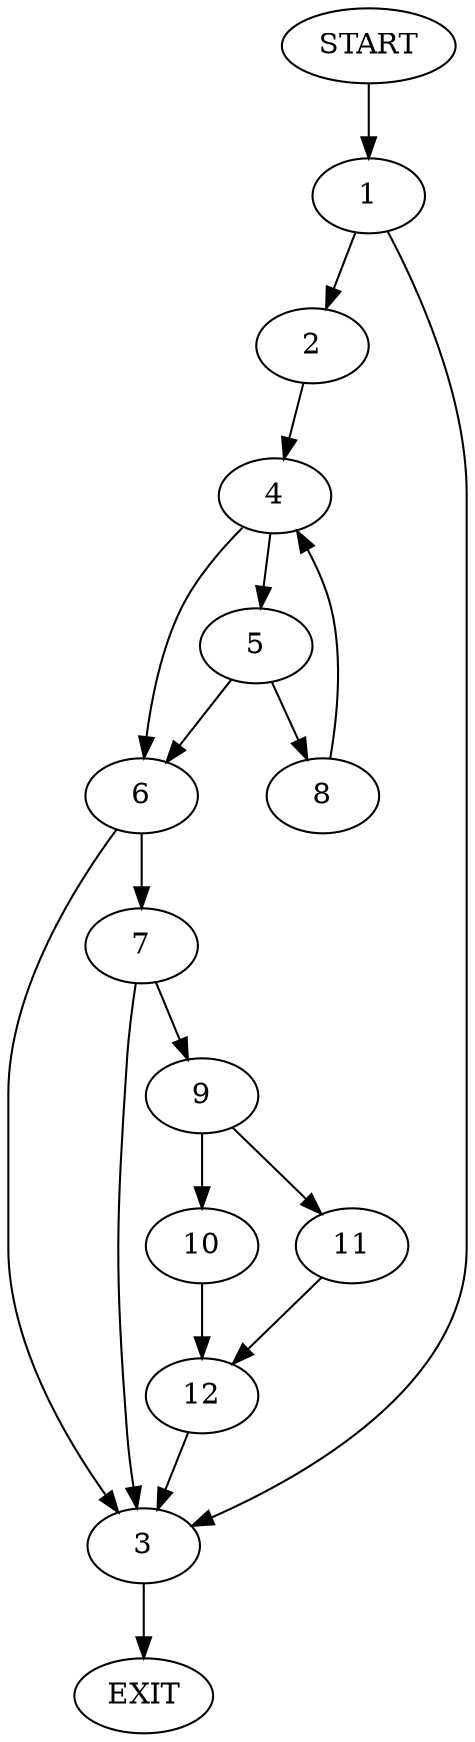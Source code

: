 digraph {
0 [label="START"];
1;
2;
3;
4;
5;
6;
7;
8;
9;
10;
11;
12;
13 [label="EXIT"];
0 -> 1;
1 -> 2;
1 -> 3;
2 -> 4;
3 -> 13;
4 -> 5;
4 -> 6;
6 -> 7;
6 -> 3;
5 -> 8;
5 -> 6;
8 -> 4;
7 -> 9;
7 -> 3;
9 -> 10;
9 -> 11;
11 -> 12;
10 -> 12;
12 -> 3;
}